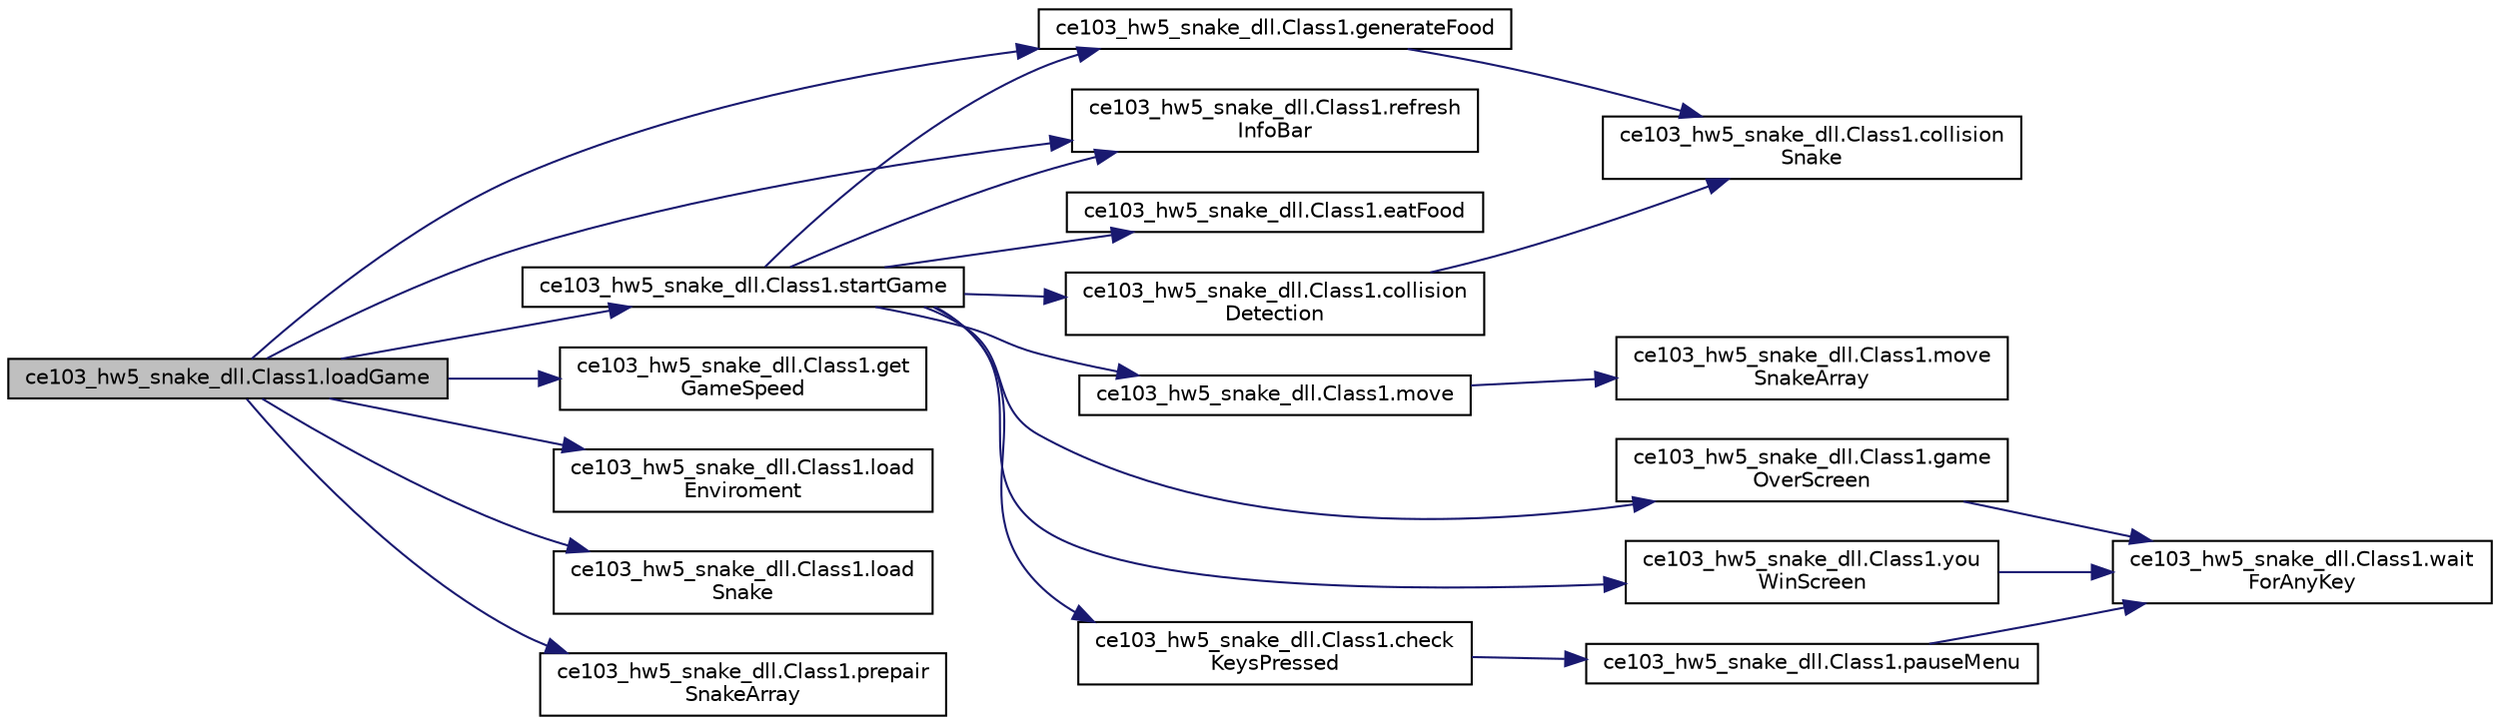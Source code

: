 digraph "ce103_hw5_snake_dll.Class1.loadGame"
{
 // INTERACTIVE_SVG=YES
 // LATEX_PDF_SIZE
  edge [fontname="Helvetica",fontsize="10",labelfontname="Helvetica",labelfontsize="10"];
  node [fontname="Helvetica",fontsize="10",shape=record];
  rankdir="LR";
  Node1 [label="ce103_hw5_snake_dll.Class1.loadGame",height=0.2,width=0.4,color="black", fillcolor="grey75", style="filled", fontcolor="black",tooltip=" "];
  Node1 -> Node2 [color="midnightblue",fontsize="10",style="solid",fontname="Helvetica"];
  Node2 [label="ce103_hw5_snake_dll.Class1.generateFood",height=0.2,width=0.4,color="black", fillcolor="white", style="filled",URL="$d2/dee/a00049.html#af339b90157df939f390ee61ad4840bdc",tooltip=" "];
  Node2 -> Node3 [color="midnightblue",fontsize="10",style="solid",fontname="Helvetica"];
  Node3 [label="ce103_hw5_snake_dll.Class1.collision\lSnake",height=0.2,width=0.4,color="black", fillcolor="white", style="filled",URL="$d2/dee/a00049.html#a38f4ba5cf7dab19d81e0d9a78e1fd7f8",tooltip=" "];
  Node1 -> Node4 [color="midnightblue",fontsize="10",style="solid",fontname="Helvetica"];
  Node4 [label="ce103_hw5_snake_dll.Class1.get\lGameSpeed",height=0.2,width=0.4,color="black", fillcolor="white", style="filled",URL="$d2/dee/a00049.html#a5c1a9f0d6092f2ab00a8f6aefa770fba",tooltip=" "];
  Node1 -> Node5 [color="midnightblue",fontsize="10",style="solid",fontname="Helvetica"];
  Node5 [label="ce103_hw5_snake_dll.Class1.load\lEnviroment",height=0.2,width=0.4,color="black", fillcolor="white", style="filled",URL="$d2/dee/a00049.html#ab6aa67448adac1e3c4ec4cb84b0fc7b5",tooltip=" "];
  Node1 -> Node6 [color="midnightblue",fontsize="10",style="solid",fontname="Helvetica"];
  Node6 [label="ce103_hw5_snake_dll.Class1.load\lSnake",height=0.2,width=0.4,color="black", fillcolor="white", style="filled",URL="$d2/dee/a00049.html#afeb519ee364f67bbe98472199291405c",tooltip=" "];
  Node1 -> Node7 [color="midnightblue",fontsize="10",style="solid",fontname="Helvetica"];
  Node7 [label="ce103_hw5_snake_dll.Class1.prepair\lSnakeArray",height=0.2,width=0.4,color="black", fillcolor="white", style="filled",URL="$d2/dee/a00049.html#ac43d05c38f9f41dbc42a3a6bcb442f14",tooltip=" "];
  Node1 -> Node8 [color="midnightblue",fontsize="10",style="solid",fontname="Helvetica"];
  Node8 [label="ce103_hw5_snake_dll.Class1.refresh\lInfoBar",height=0.2,width=0.4,color="black", fillcolor="white", style="filled",URL="$d2/dee/a00049.html#a8bda7f6ff9d0ba312fe837c8beae3654",tooltip=" "];
  Node1 -> Node9 [color="midnightblue",fontsize="10",style="solid",fontname="Helvetica"];
  Node9 [label="ce103_hw5_snake_dll.Class1.startGame",height=0.2,width=0.4,color="black", fillcolor="white", style="filled",URL="$d2/dee/a00049.html#a0626383942e49c51e4c4a47e1bb4ce1c",tooltip=" "];
  Node9 -> Node10 [color="midnightblue",fontsize="10",style="solid",fontname="Helvetica"];
  Node10 [label="ce103_hw5_snake_dll.Class1.check\lKeysPressed",height=0.2,width=0.4,color="black", fillcolor="white", style="filled",URL="$d2/dee/a00049.html#a92d6631f31a8552bdc9d5e3caff31fb0",tooltip=" "];
  Node10 -> Node11 [color="midnightblue",fontsize="10",style="solid",fontname="Helvetica"];
  Node11 [label="ce103_hw5_snake_dll.Class1.pauseMenu",height=0.2,width=0.4,color="black", fillcolor="white", style="filled",URL="$d2/dee/a00049.html#aff195689d111b585591b6b6844dbd372",tooltip=" "];
  Node11 -> Node12 [color="midnightblue",fontsize="10",style="solid",fontname="Helvetica"];
  Node12 [label="ce103_hw5_snake_dll.Class1.wait\lForAnyKey",height=0.2,width=0.4,color="black", fillcolor="white", style="filled",URL="$d2/dee/a00049.html#a75471862cf9ce7eadaa220273eae32bc",tooltip=" "];
  Node9 -> Node13 [color="midnightblue",fontsize="10",style="solid",fontname="Helvetica"];
  Node13 [label="ce103_hw5_snake_dll.Class1.collision\lDetection",height=0.2,width=0.4,color="black", fillcolor="white", style="filled",URL="$d2/dee/a00049.html#a2d3bc264f8103c1883ade4393a159725",tooltip=" "];
  Node13 -> Node3 [color="midnightblue",fontsize="10",style="solid",fontname="Helvetica"];
  Node9 -> Node14 [color="midnightblue",fontsize="10",style="solid",fontname="Helvetica"];
  Node14 [label="ce103_hw5_snake_dll.Class1.eatFood",height=0.2,width=0.4,color="black", fillcolor="white", style="filled",URL="$d2/dee/a00049.html#a08ada322cfc8ae6e7dd55fab1045d223",tooltip=" "];
  Node9 -> Node15 [color="midnightblue",fontsize="10",style="solid",fontname="Helvetica"];
  Node15 [label="ce103_hw5_snake_dll.Class1.game\lOverScreen",height=0.2,width=0.4,color="black", fillcolor="white", style="filled",URL="$d2/dee/a00049.html#ae31c93e368ca652c25c8d0dc2bc58744",tooltip=" "];
  Node15 -> Node12 [color="midnightblue",fontsize="10",style="solid",fontname="Helvetica"];
  Node9 -> Node2 [color="midnightblue",fontsize="10",style="solid",fontname="Helvetica"];
  Node9 -> Node16 [color="midnightblue",fontsize="10",style="solid",fontname="Helvetica"];
  Node16 [label="ce103_hw5_snake_dll.Class1.move",height=0.2,width=0.4,color="black", fillcolor="white", style="filled",URL="$d2/dee/a00049.html#a028e04318430275ddaa13b78353e8f25",tooltip=" "];
  Node16 -> Node17 [color="midnightblue",fontsize="10",style="solid",fontname="Helvetica"];
  Node17 [label="ce103_hw5_snake_dll.Class1.move\lSnakeArray",height=0.2,width=0.4,color="black", fillcolor="white", style="filled",URL="$d2/dee/a00049.html#a17086b05773355a15f3b67086831d497",tooltip=" "];
  Node9 -> Node8 [color="midnightblue",fontsize="10",style="solid",fontname="Helvetica"];
  Node9 -> Node18 [color="midnightblue",fontsize="10",style="solid",fontname="Helvetica"];
  Node18 [label="ce103_hw5_snake_dll.Class1.you\lWinScreen",height=0.2,width=0.4,color="black", fillcolor="white", style="filled",URL="$d2/dee/a00049.html#aca109a5aa4f94363f513078ec12bb9d5",tooltip=" "];
  Node18 -> Node12 [color="midnightblue",fontsize="10",style="solid",fontname="Helvetica"];
}
